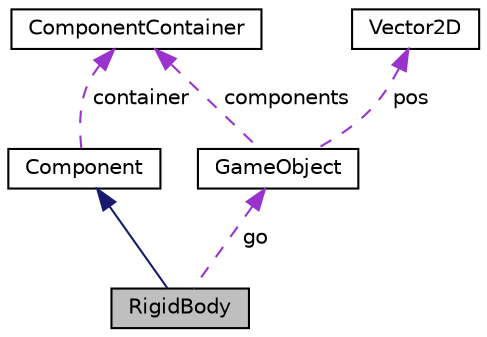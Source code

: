 digraph "RigidBody"
{
 // LATEX_PDF_SIZE
  edge [fontname="Helvetica",fontsize="10",labelfontname="Helvetica",labelfontsize="10"];
  node [fontname="Helvetica",fontsize="10",shape=record];
  Node2 [label="RigidBody",height=0.2,width=0.4,color="black", fillcolor="grey75", style="filled", fontcolor="black",tooltip="Handles physics for game objects."];
  Node3 -> Node2 [dir="back",color="midnightblue",fontsize="10",style="solid",fontname="Helvetica"];
  Node3 [label="Component",height=0.2,width=0.4,color="black", fillcolor="white", style="filled",URL="$class_component.html",tooltip=" "];
  Node4 -> Node3 [dir="back",color="darkorchid3",fontsize="10",style="dashed",label=" container" ,fontname="Helvetica"];
  Node4 [label="ComponentContainer",height=0.2,width=0.4,color="black", fillcolor="white", style="filled",URL="$class_component_container.html",tooltip="Holds all the components that are contained by a game object. Allows for messages to be sent to all c..."];
  Node5 -> Node2 [dir="back",color="darkorchid3",fontsize="10",style="dashed",label=" go" ,fontname="Helvetica"];
  Node5 [label="GameObject",height=0.2,width=0.4,color="black", fillcolor="white", style="filled",URL="$class_game_object.html",tooltip="a representation of a game object"];
  Node6 -> Node5 [dir="back",color="darkorchid3",fontsize="10",style="dashed",label=" pos" ,fontname="Helvetica"];
  Node6 [label="Vector2D",height=0.2,width=0.4,color="black", fillcolor="white", style="filled",URL="$struct_vector2_d.html",tooltip="Represents vectors within the engine."];
  Node4 -> Node5 [dir="back",color="darkorchid3",fontsize="10",style="dashed",label=" components" ,fontname="Helvetica"];
}
